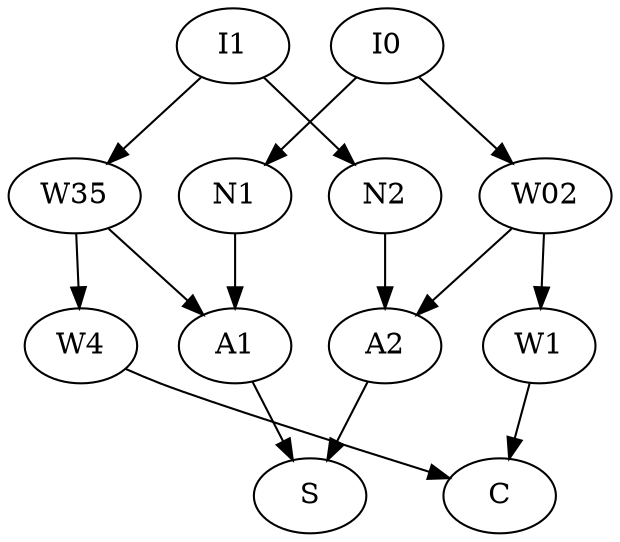 strict digraph "G" {
I0;
C;
N1;
A2;
A1;
I1;
N2;
S;
W1;
W4;
W02;
W35;
I0 -> N1;
I0 -> W02;
N1 -> A1;
A2 -> S;
A1 -> S;
I1 -> N2;
I1 -> W35;
N2 -> A2;
W1 -> C;
W4 -> C;
W02 -> W1;
W02 -> A2;
W35 -> W4;
W35 -> A1;
}
